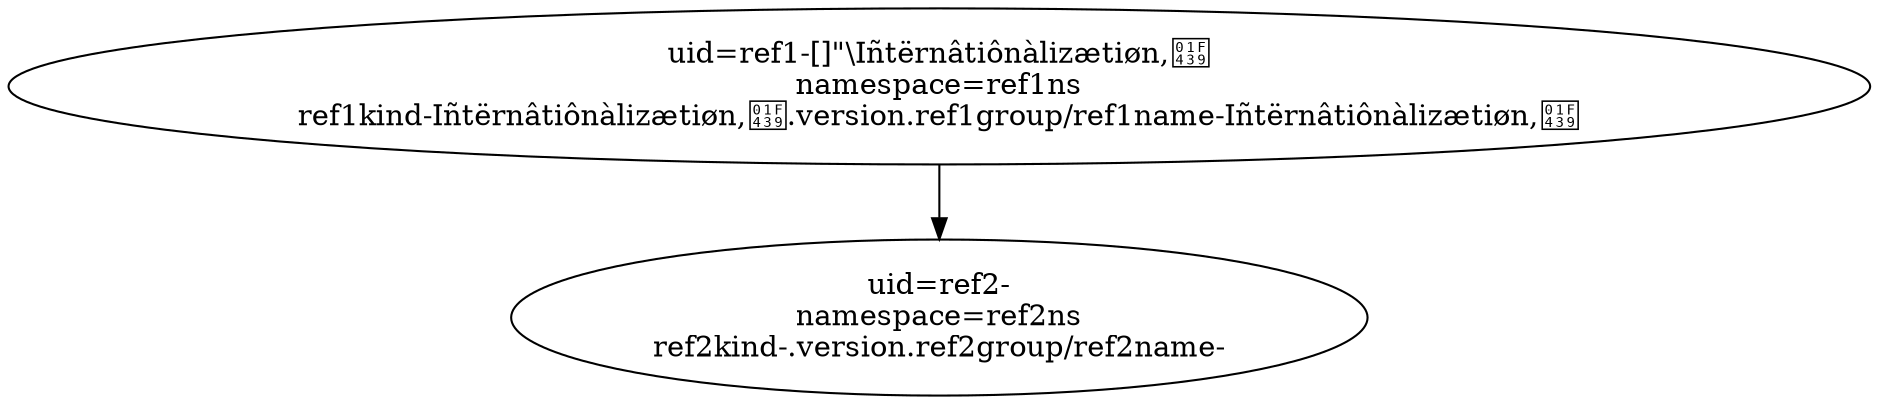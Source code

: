 strict digraph full {
  // Node definitions.
  "ref1-[]\"\\Iñtërnâtiônàlizætiøn,🐹" [
    label="uid=ref1-[]\"\\Iñtërnâtiônàlizætiøn,🐹\nnamespace=ref1ns\nref1kind-Iñtërnâtiônàlizætiøn,🐹.version.ref1group/ref1name-Iñtërnâtiônàlizætiøn,🐹\n"
    group="ref1group"
    version="version"
    kind="ref1kind-Iñtërnâtiônàlizætiøn,🐹"
    namespace="ref1ns"
    name="ref1name-Iñtërnâtiônàlizætiøn,🐹"
    uid="ref1-[]\"\\Iñtërnâtiônàlizætiøn,🐹"
    missing="false"
    beingDeleted="false"
    deletingDependents="false"
    virtual="false"
  ];
  "ref2-" [
    label="uid=ref2-\nnamespace=ref2ns\nref2kind-.version.ref2group/ref2name-\n"
    group="ref2group"
    version="version"
    kind="ref2kind-"
    namespace="ref2ns"
    name="ref2name-"
    uid="ref2-"
    missing="false"
    beingDeleted="false"
    deletingDependents="false"
    virtual="false"
  ];
  // Edge definitions.
  "ref1-[]\"\\Iñtërnâtiônàlizætiøn,🐹" -> "ref2-";
}
